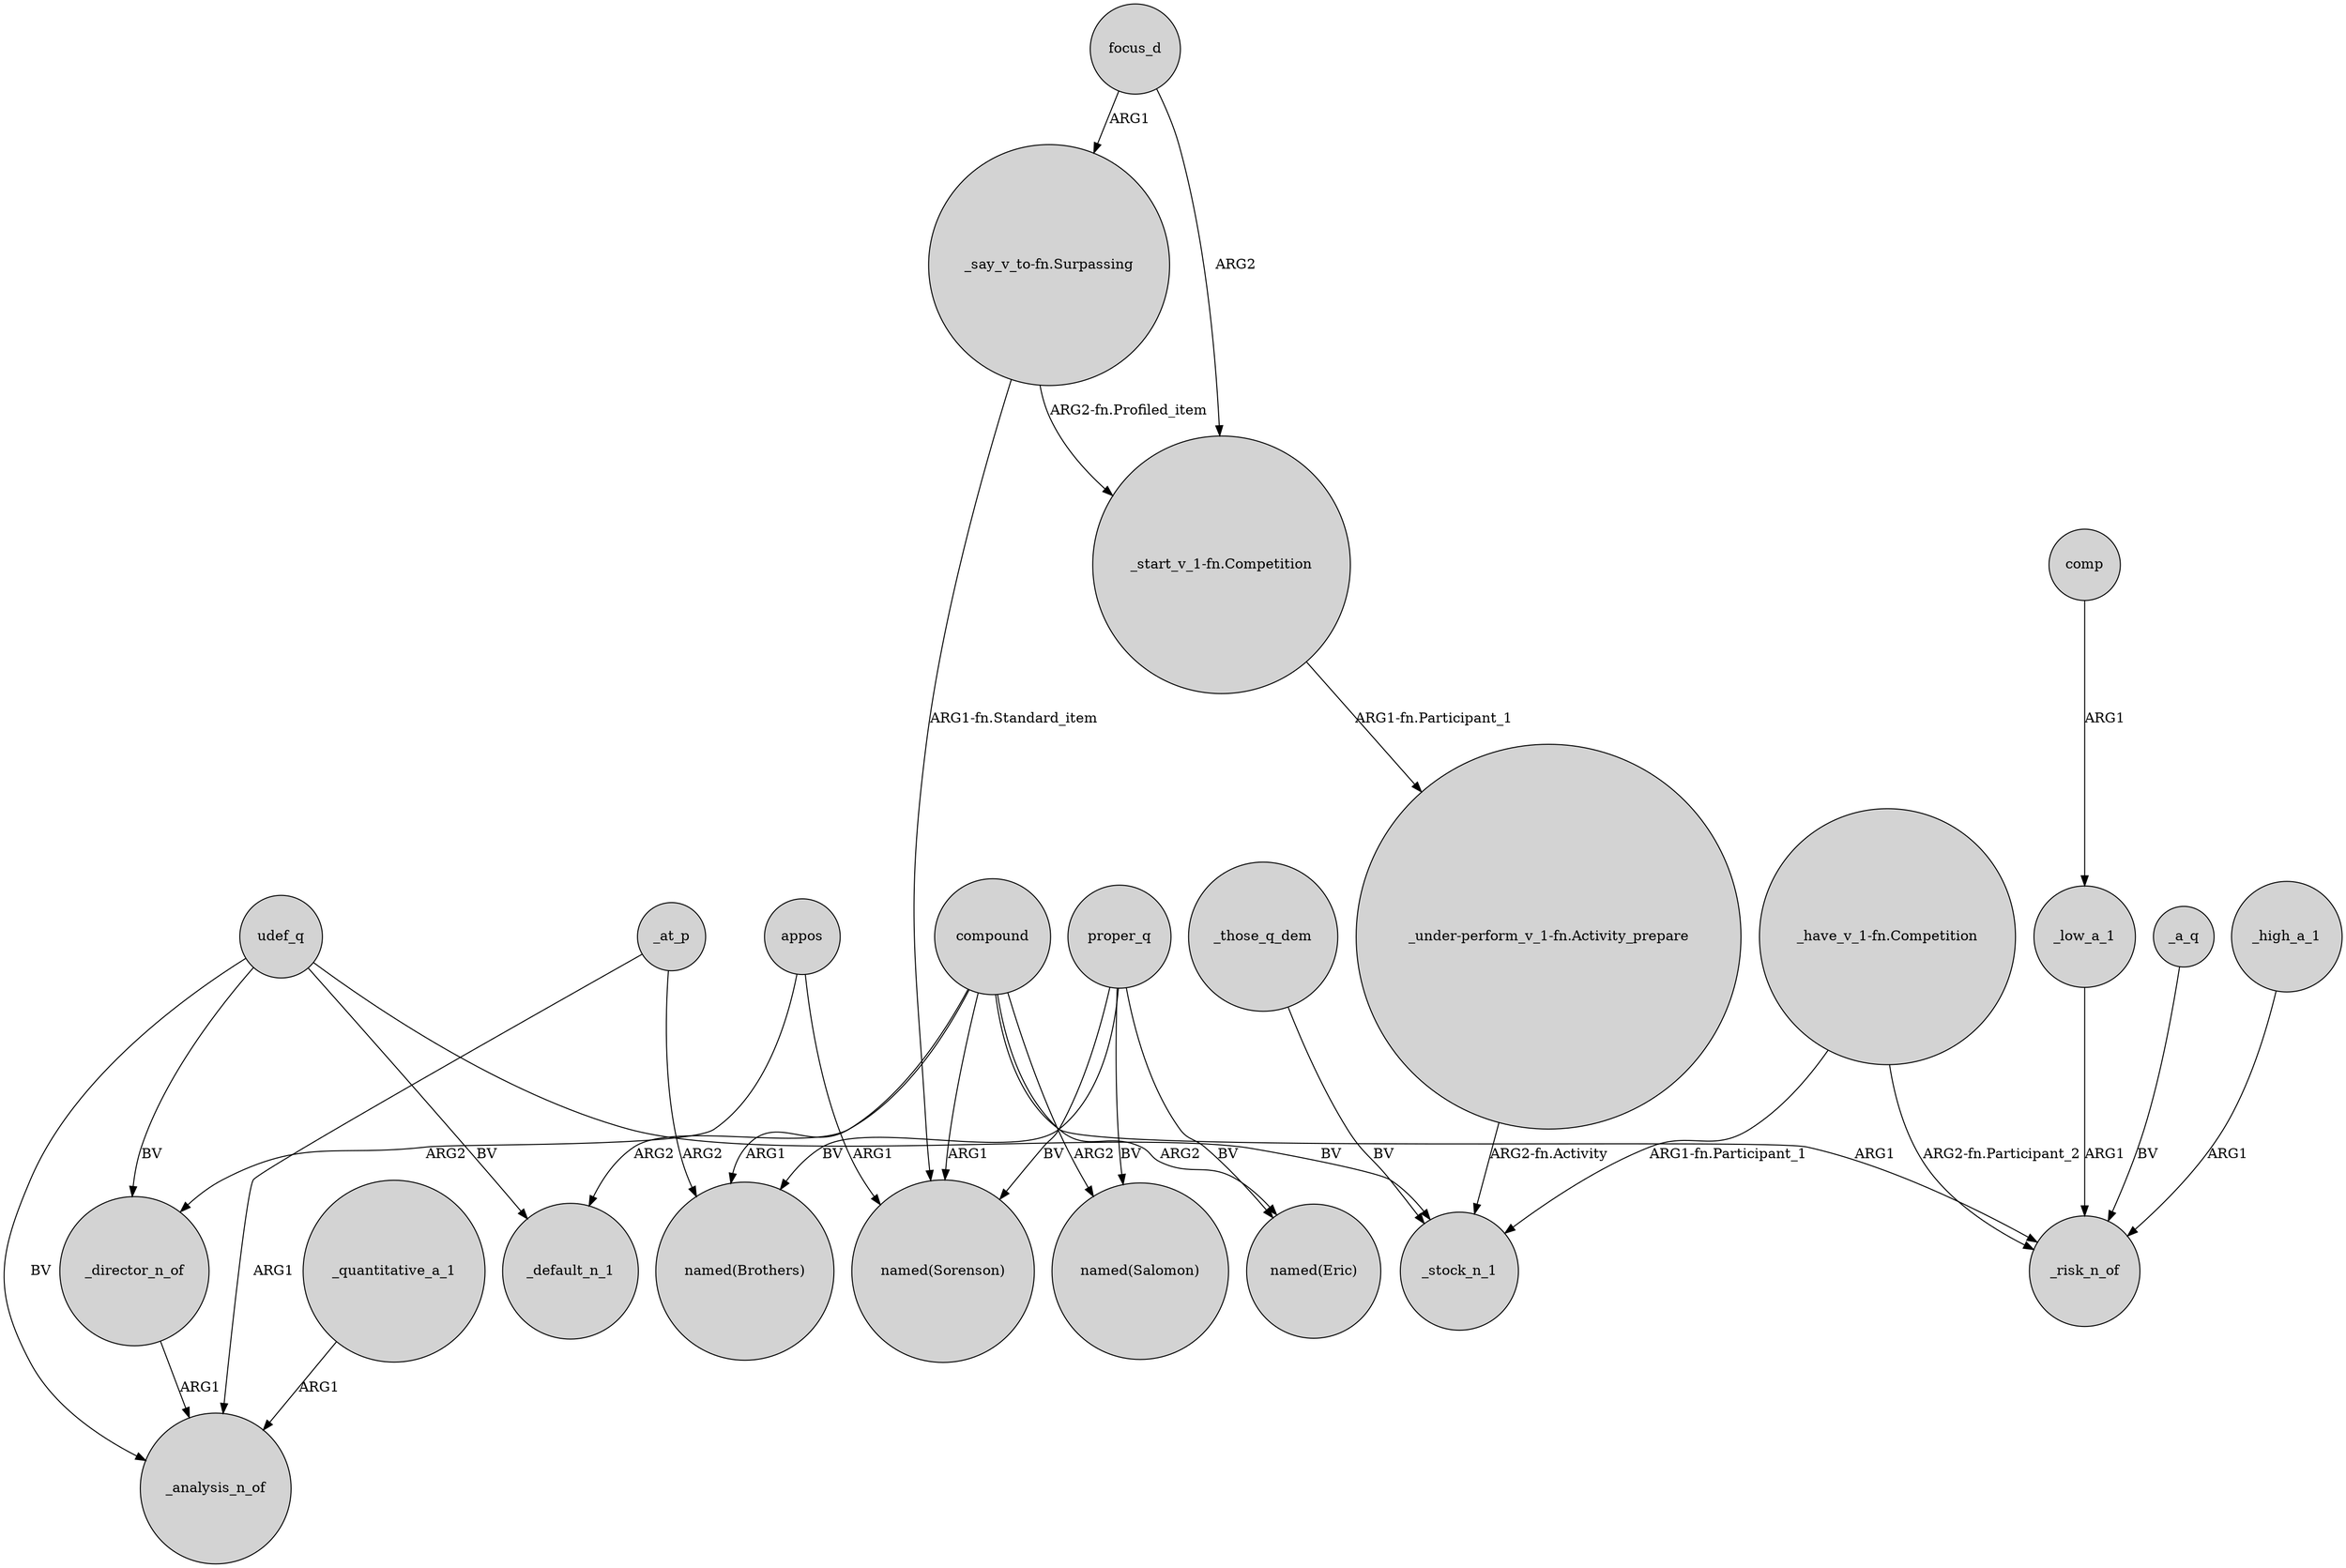 digraph {
	node [shape=circle style=filled]
	udef_q -> _director_n_of [label=BV]
	appos -> "named(Sorenson)" [label=ARG1]
	comp -> _low_a_1 [label=ARG1]
	"_have_v_1-fn.Competition" -> _risk_n_of [label="ARG2-fn.Participant_2"]
	_a_q -> _risk_n_of [label=BV]
	udef_q -> _default_n_1 [label=BV]
	compound -> "named(Salomon)" [label=ARG2]
	compound -> _default_n_1 [label=ARG2]
	compound -> "named(Sorenson)" [label=ARG1]
	udef_q -> _analysis_n_of [label=BV]
	appos -> _director_n_of [label=ARG2]
	_at_p -> "named(Brothers)" [label=ARG2]
	"_say_v_to-fn.Surpassing" -> "named(Sorenson)" [label="ARG1-fn.Standard_item"]
	proper_q -> "named(Sorenson)" [label=BV]
	focus_d -> "_start_v_1-fn.Competition" [label=ARG2]
	udef_q -> _stock_n_1 [label=BV]
	_those_q_dem -> _stock_n_1 [label=BV]
	"_say_v_to-fn.Surpassing" -> "_start_v_1-fn.Competition" [label="ARG2-fn.Profiled_item"]
	_quantitative_a_1 -> _analysis_n_of [label=ARG1]
	compound -> "named(Brothers)" [label=ARG1]
	_director_n_of -> _analysis_n_of [label=ARG1]
	proper_q -> "named(Brothers)" [label=BV]
	proper_q -> "named(Salomon)" [label=BV]
	"_start_v_1-fn.Competition" -> "_under-perform_v_1-fn.Activity_prepare" [label="ARG1-fn.Participant_1"]
	compound -> _risk_n_of [label=ARG1]
	"_have_v_1-fn.Competition" -> _stock_n_1 [label="ARG1-fn.Participant_1"]
	focus_d -> "_say_v_to-fn.Surpassing" [label=ARG1]
	compound -> "named(Eric)" [label=ARG2]
	_low_a_1 -> _risk_n_of [label=ARG1]
	_at_p -> _analysis_n_of [label=ARG1]
	_high_a_1 -> _risk_n_of [label=ARG1]
	"_under-perform_v_1-fn.Activity_prepare" -> _stock_n_1 [label="ARG2-fn.Activity"]
	proper_q -> "named(Eric)" [label=BV]
}
